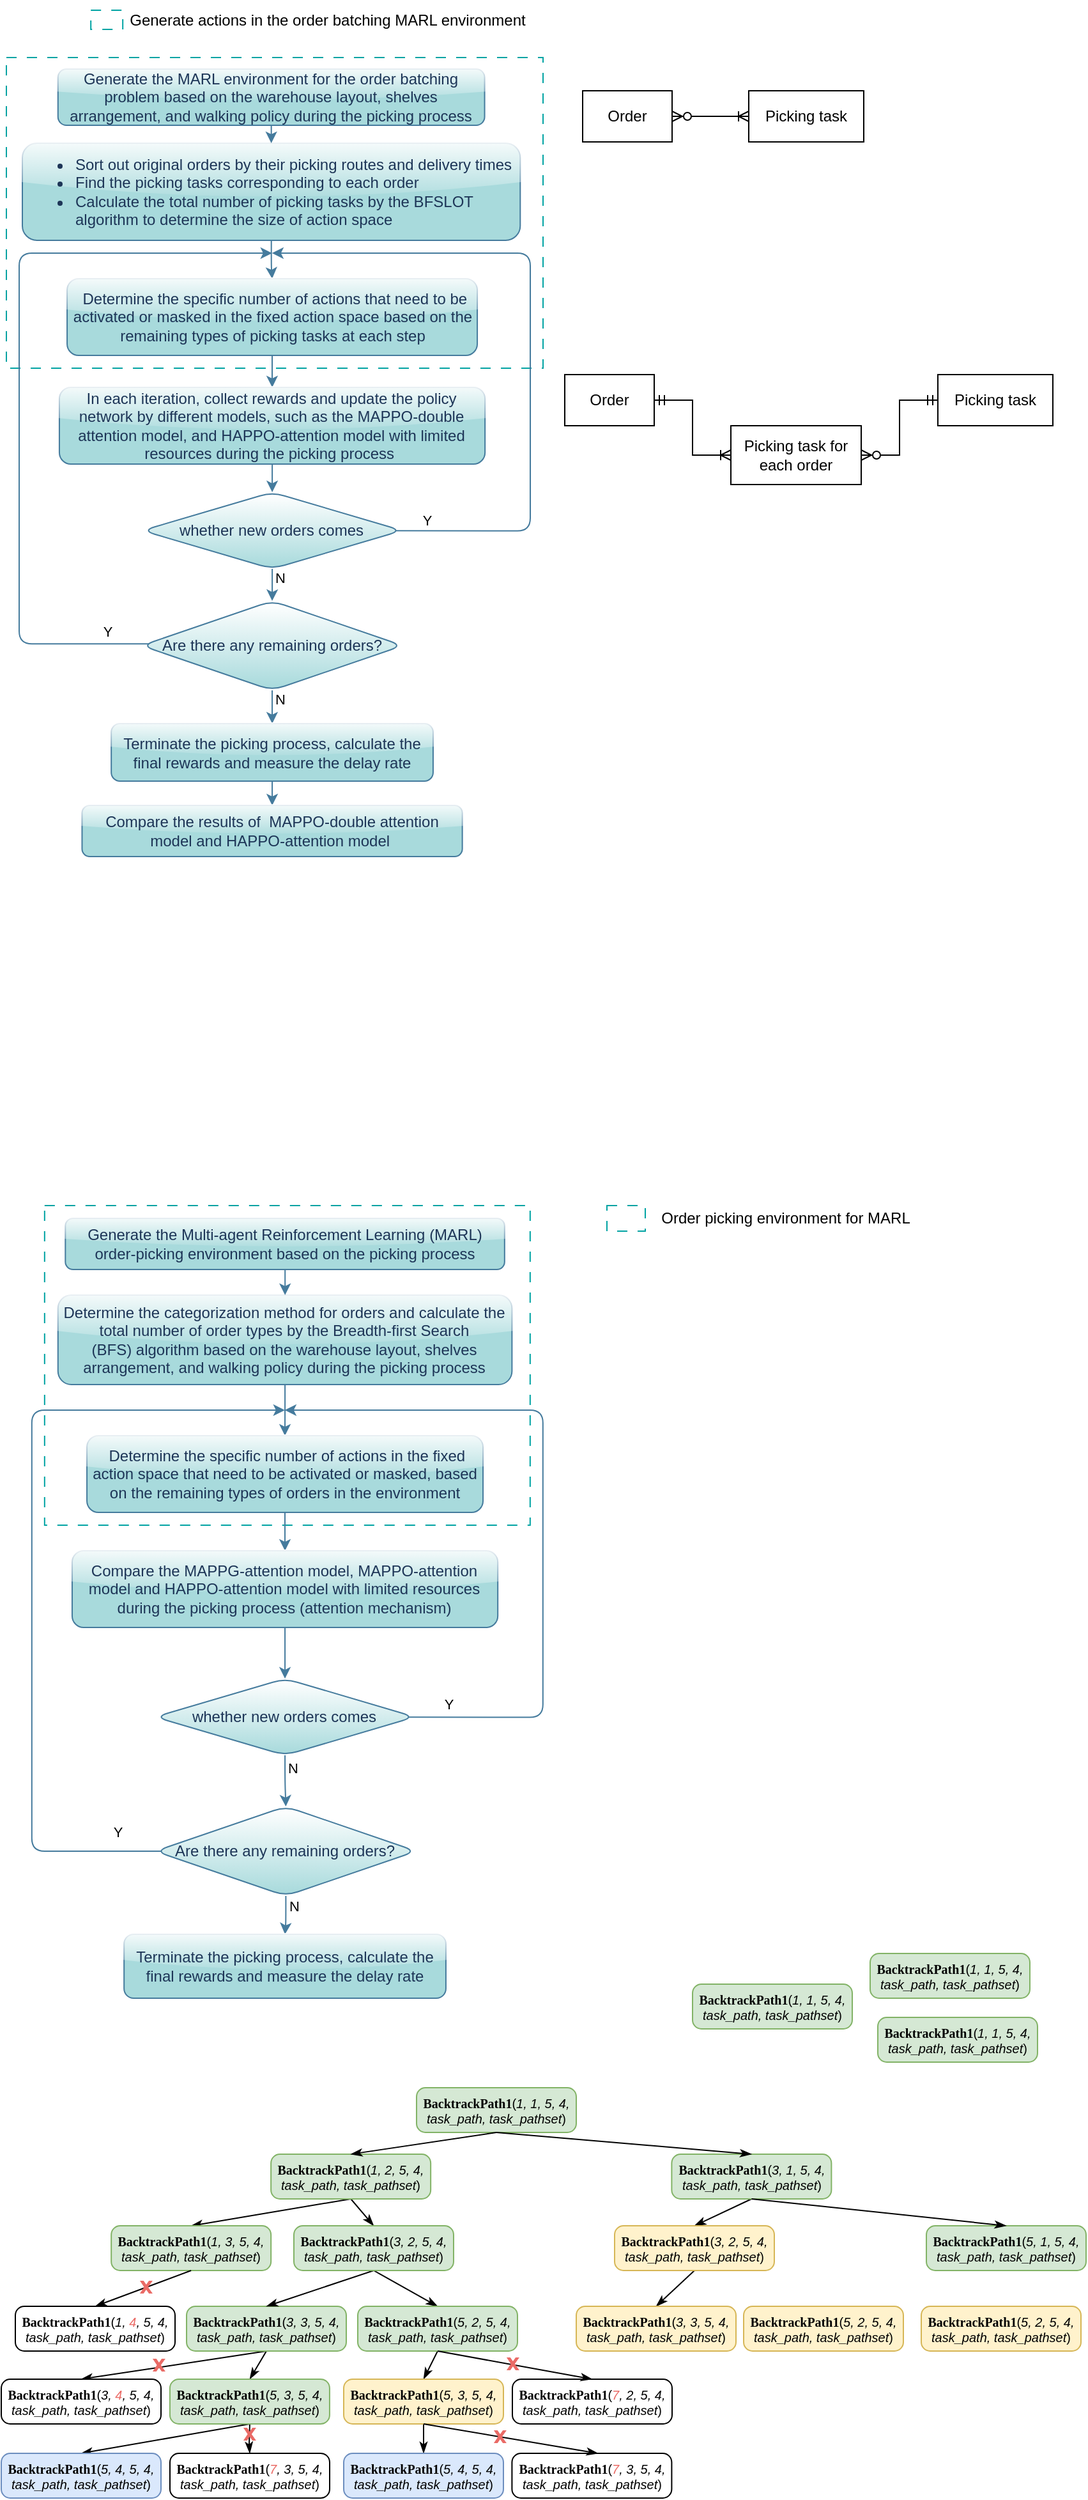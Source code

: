 <mxfile version="24.0.7" type="github">
  <diagram name="第 1 页" id="APUiPyiJGiFuWGCEKdUN">
    <mxGraphModel dx="724" dy="394" grid="0" gridSize="10" guides="1" tooltips="1" connect="1" arrows="1" fold="1" page="0" pageScale="1" pageWidth="827" pageHeight="1169" math="0" shadow="0">
      <root>
        <mxCell id="0" />
        <mxCell id="1" parent="0" />
        <mxCell id="sRVcQoaXJWwUum2oUsaX-1" value="" style="rounded=0;whiteSpace=wrap;html=1;dashed=1;dashPattern=8 8;strokeColor=#00a3a3;strokeWidth=1;fillColor=none;" parent="1" vertex="1">
          <mxGeometry x="40" y="77" width="420" height="243" as="geometry" />
        </mxCell>
        <mxCell id="l2celHGfLboa8f3a0c6i-7" value="" style="edgeStyle=orthogonalEdgeStyle;rounded=1;orthogonalLoop=1;jettySize=auto;html=1;labelBackgroundColor=none;strokeColor=#457B9D;fontColor=default;" parent="1" source="l2celHGfLboa8f3a0c6i-1" target="l2celHGfLboa8f3a0c6i-2" edge="1">
          <mxGeometry relative="1" as="geometry" />
        </mxCell>
        <mxCell id="l2celHGfLboa8f3a0c6i-1" value="&lt;ul&gt;&lt;li style=&quot;text-align: left;&quot;&gt;Sort out original orders by their picking routes and delivery times&lt;/li&gt;&lt;li style=&quot;text-align: left;&quot;&gt;Find the picking tasks&amp;nbsp;&lt;span style=&quot;background-color: initial;&quot;&gt;corresponding to each order&lt;/span&gt;&lt;span style=&quot;background-color: initial;&quot;&gt;&amp;nbsp;&lt;/span&gt;&lt;/li&gt;&lt;li style=&quot;text-align: left;&quot;&gt;&lt;span style=&quot;background-color: initial;&quot;&gt;Calculate the total number of picking tasks by the BFSLOT&amp;nbsp; algorithm to determine the size of action space&lt;br&gt;&lt;/span&gt;&lt;/li&gt;&lt;/ul&gt;" style="rounded=1;whiteSpace=wrap;html=1;fillColor=#A8DADC;strokeColor=#457B9D;labelBackgroundColor=none;fontColor=#1D3557;glass=1;" parent="1" vertex="1">
          <mxGeometry x="52.5" y="144" width="389.66" height="76" as="geometry" />
        </mxCell>
        <mxCell id="l2celHGfLboa8f3a0c6i-6" value="" style="edgeStyle=orthogonalEdgeStyle;rounded=1;orthogonalLoop=1;jettySize=auto;html=1;labelBackgroundColor=none;strokeColor=#457B9D;fontColor=default;" parent="1" source="l2celHGfLboa8f3a0c6i-2" target="l2celHGfLboa8f3a0c6i-3" edge="1">
          <mxGeometry relative="1" as="geometry" />
        </mxCell>
        <mxCell id="l2celHGfLboa8f3a0c6i-2" value="&amp;nbsp;Determine the specific number of actions that need to be activated or masked in the fixed action space based on the remaining types of picking tasks at each step" style="rounded=1;whiteSpace=wrap;html=1;labelBackgroundColor=none;fillColor=#A8DADC;strokeColor=#457B9D;fontColor=#1D3557;glass=1;" parent="1" vertex="1">
          <mxGeometry x="87.52" y="250" width="321.02" height="60" as="geometry" />
        </mxCell>
        <mxCell id="l2celHGfLboa8f3a0c6i-5" value="" style="edgeStyle=orthogonalEdgeStyle;rounded=1;orthogonalLoop=1;jettySize=auto;html=1;labelBackgroundColor=none;strokeColor=#457B9D;fontColor=default;" parent="1" source="l2celHGfLboa8f3a0c6i-3" target="l2celHGfLboa8f3a0c6i-4" edge="1">
          <mxGeometry relative="1" as="geometry" />
        </mxCell>
        <mxCell id="l2celHGfLboa8f3a0c6i-3" value="In each iteration, collect rewards and update the policy network by different models, such as the MAPPO-double attention model, and HAPPO-attention model with limited resources during the picking process&amp;nbsp;" style="rounded=1;whiteSpace=wrap;html=1;labelBackgroundColor=none;fillColor=#A8DADC;strokeColor=#457B9D;fontColor=#1D3557;glass=1;" parent="1" vertex="1">
          <mxGeometry x="81.465" y="335" width="333.12" height="60" as="geometry" />
        </mxCell>
        <mxCell id="l2celHGfLboa8f3a0c6i-8" style="edgeStyle=orthogonalEdgeStyle;rounded=1;orthogonalLoop=1;jettySize=auto;html=1;exitX=0.95;exitY=0.503;exitDx=0;exitDy=0;labelBackgroundColor=none;strokeColor=#457B9D;fontColor=default;exitPerimeter=0;" parent="1" source="l2celHGfLboa8f3a0c6i-4" edge="1">
          <mxGeometry relative="1" as="geometry">
            <mxPoint x="247.91" y="230" as="targetPoint" />
            <mxPoint x="322.91" y="550" as="sourcePoint" />
            <Array as="points">
              <mxPoint x="450" y="447" />
              <mxPoint x="450" y="230" />
            </Array>
          </mxGeometry>
        </mxCell>
        <mxCell id="yh-4O9-LqZweAbqxaxyc-2" value="Y" style="edgeLabel;html=1;align=center;verticalAlign=middle;resizable=0;points=[];rounded=1;" parent="l2celHGfLboa8f3a0c6i-8" vertex="1" connectable="0">
          <mxGeometry x="0.411" y="2" relative="1" as="geometry">
            <mxPoint x="-35" y="207" as="offset" />
          </mxGeometry>
        </mxCell>
        <mxCell id="l2celHGfLboa8f3a0c6i-11" value="" style="edgeStyle=orthogonalEdgeStyle;rounded=1;orthogonalLoop=1;jettySize=auto;html=1;labelBackgroundColor=none;strokeColor=#457B9D;fontColor=default;" parent="1" source="l2celHGfLboa8f3a0c6i-15" target="l2celHGfLboa8f3a0c6i-9" edge="1">
          <mxGeometry relative="1" as="geometry" />
        </mxCell>
        <mxCell id="yh-4O9-LqZweAbqxaxyc-7" value="N" style="edgeLabel;html=1;align=center;verticalAlign=middle;resizable=0;points=[];" parent="l2celHGfLboa8f3a0c6i-11" vertex="1" connectable="0">
          <mxGeometry x="-0.76" y="1" relative="1" as="geometry">
            <mxPoint x="5" y="4" as="offset" />
          </mxGeometry>
        </mxCell>
        <mxCell id="l2celHGfLboa8f3a0c6i-4" value="whether new orders comes" style="rhombus;whiteSpace=wrap;html=1;labelBackgroundColor=none;fillColor=#A8DADC;strokeColor=#457B9D;fontColor=#1D3557;rounded=1;shadow=0;gradientColor=#ffffff;gradientDirection=north;" parent="1" vertex="1">
          <mxGeometry x="146.46" y="417" width="203.13" height="60" as="geometry" />
        </mxCell>
        <mxCell id="e7p2qe9BLUOQIa2MOwcy-30" style="edgeStyle=orthogonalEdgeStyle;shape=connector;rounded=1;orthogonalLoop=1;jettySize=auto;html=1;exitX=0.5;exitY=1;exitDx=0;exitDy=0;entryX=0.5;entryY=0;entryDx=0;entryDy=0;labelBackgroundColor=none;strokeColor=#457B9D;align=center;verticalAlign=middle;fontFamily=Helvetica;fontSize=11;fontColor=default;endArrow=classic;" parent="1" source="l2celHGfLboa8f3a0c6i-9" target="e7p2qe9BLUOQIa2MOwcy-29" edge="1">
          <mxGeometry relative="1" as="geometry" />
        </mxCell>
        <mxCell id="l2celHGfLboa8f3a0c6i-9" value="Terminate the picking process, calculate the final rewards and measure the delay rate" style="rounded=1;whiteSpace=wrap;html=1;labelBackgroundColor=none;fillColor=#A8DADC;strokeColor=#457B9D;fontColor=#1D3557;glass=1;" parent="1" vertex="1">
          <mxGeometry x="122.085" y="598" width="251.88" height="45" as="geometry" />
        </mxCell>
        <mxCell id="l2celHGfLboa8f3a0c6i-16" value="" style="edgeStyle=orthogonalEdgeStyle;rounded=1;orthogonalLoop=1;jettySize=auto;html=1;labelBackgroundColor=none;strokeColor=#457B9D;fontColor=default;" parent="1" source="l2celHGfLboa8f3a0c6i-4" target="l2celHGfLboa8f3a0c6i-15" edge="1">
          <mxGeometry relative="1" as="geometry">
            <mxPoint x="249.91" y="660" as="sourcePoint" />
            <mxPoint x="249.91" y="750" as="targetPoint" />
          </mxGeometry>
        </mxCell>
        <mxCell id="yh-4O9-LqZweAbqxaxyc-6" value="N" style="edgeLabel;html=1;align=center;verticalAlign=middle;resizable=0;points=[];" parent="l2celHGfLboa8f3a0c6i-16" vertex="1" connectable="0">
          <mxGeometry x="-0.3" y="1" relative="1" as="geometry">
            <mxPoint x="5" y="-2" as="offset" />
          </mxGeometry>
        </mxCell>
        <mxCell id="l2celHGfLboa8f3a0c6i-20" style="edgeStyle=orthogonalEdgeStyle;rounded=1;orthogonalLoop=1;jettySize=auto;html=1;exitX=0.057;exitY=0.48;exitDx=0;exitDy=0;labelBackgroundColor=none;strokeColor=#457B9D;fontColor=default;exitPerimeter=0;" parent="1" source="l2celHGfLboa8f3a0c6i-15" edge="1">
          <mxGeometry relative="1" as="geometry">
            <mxPoint x="247.91" y="230" as="targetPoint" />
            <Array as="points">
              <mxPoint x="50" y="536" />
              <mxPoint x="50" y="230" />
            </Array>
            <mxPoint x="145.41" y="670" as="sourcePoint" />
          </mxGeometry>
        </mxCell>
        <mxCell id="yh-4O9-LqZweAbqxaxyc-5" value="Y" style="edgeLabel;html=1;align=center;verticalAlign=middle;resizable=0;points=[];" parent="l2celHGfLboa8f3a0c6i-20" vertex="1" connectable="0">
          <mxGeometry x="-0.776" y="-1" relative="1" as="geometry">
            <mxPoint x="30" y="-9" as="offset" />
          </mxGeometry>
        </mxCell>
        <mxCell id="l2celHGfLboa8f3a0c6i-15" value="Are there any remaining orders?" style="rhombus;whiteSpace=wrap;html=1;labelBackgroundColor=none;fillColor=#A8DADC;strokeColor=#457B9D;fontColor=#1D3557;rounded=1;gradientColor=#ffffff;gradientDirection=north;" parent="1" vertex="1">
          <mxGeometry x="145.835" y="502" width="204.38" height="70" as="geometry" />
        </mxCell>
        <mxCell id="e7p2qe9BLUOQIa2MOwcy-28" style="edgeStyle=orthogonalEdgeStyle;shape=connector;rounded=1;orthogonalLoop=1;jettySize=auto;html=1;exitX=0.5;exitY=1;exitDx=0;exitDy=0;entryX=0.5;entryY=0;entryDx=0;entryDy=0;labelBackgroundColor=none;strokeColor=#457B9D;align=center;verticalAlign=middle;fontFamily=Helvetica;fontSize=11;fontColor=default;endArrow=classic;" parent="1" source="l2celHGfLboa8f3a0c6i-23" target="l2celHGfLboa8f3a0c6i-1" edge="1">
          <mxGeometry relative="1" as="geometry" />
        </mxCell>
        <mxCell id="l2celHGfLboa8f3a0c6i-23" value="Generate the MARL environment for the order batching problem based on the warehouse layout, shelves arrangement, and walking policy during the picking process" style="rounded=1;whiteSpace=wrap;html=1;fillColor=#A8DADC;strokeColor=#457B9D;labelBackgroundColor=none;fontColor=#1D3557;glass=1;" parent="1" vertex="1">
          <mxGeometry x="80.38" y="86" width="333.9" height="44" as="geometry" />
        </mxCell>
        <mxCell id="sRVcQoaXJWwUum2oUsaX-3" value="Generate actions in the order batching MARL environment" style="text;html=1;strokeColor=none;fillColor=none;align=center;verticalAlign=middle;whiteSpace=wrap;rounded=0;" parent="1" vertex="1">
          <mxGeometry x="133" y="32.5" width="316.91" height="30" as="geometry" />
        </mxCell>
        <mxCell id="sRVcQoaXJWwUum2oUsaX-4" value="" style="rounded=0;whiteSpace=wrap;html=1;dashed=1;strokeColor=#00a3a3;strokeWidth=1;fillColor=none;dashPattern=8 8;" parent="1" vertex="1">
          <mxGeometry x="106.09" y="40" width="25" height="15" as="geometry" />
        </mxCell>
        <mxCell id="e7p2qe9BLUOQIa2MOwcy-1" value="" style="rounded=0;whiteSpace=wrap;html=1;dashed=1;dashPattern=8 8;strokeColor=#00a3a3;strokeWidth=1;fillColor=none;" parent="1" vertex="1">
          <mxGeometry x="69.91" y="975" width="380" height="250" as="geometry" />
        </mxCell>
        <mxCell id="e7p2qe9BLUOQIa2MOwcy-2" value="" style="edgeStyle=orthogonalEdgeStyle;rounded=1;orthogonalLoop=1;jettySize=auto;html=1;labelBackgroundColor=none;strokeColor=#457B9D;fontColor=default;" parent="1" source="e7p2qe9BLUOQIa2MOwcy-3" target="e7p2qe9BLUOQIa2MOwcy-5" edge="1">
          <mxGeometry relative="1" as="geometry" />
        </mxCell>
        <mxCell id="e7p2qe9BLUOQIa2MOwcy-3" value="Determine the categorization method for orders and calculate the total number of order types by the Breadth-first Search (BFS)&amp;nbsp;algorithm based on the warehouse layout, shelves arrangement, and walking policy during the picking process" style="rounded=1;whiteSpace=wrap;html=1;fillColor=#A8DADC;strokeColor=#457B9D;labelBackgroundColor=none;fontColor=#1D3557;glass=1;" parent="1" vertex="1">
          <mxGeometry x="80.38" y="1045" width="355.31" height="70" as="geometry" />
        </mxCell>
        <mxCell id="e7p2qe9BLUOQIa2MOwcy-4" value="" style="edgeStyle=orthogonalEdgeStyle;rounded=1;orthogonalLoop=1;jettySize=auto;html=1;labelBackgroundColor=none;strokeColor=#457B9D;fontColor=default;" parent="1" source="e7p2qe9BLUOQIa2MOwcy-5" target="e7p2qe9BLUOQIa2MOwcy-7" edge="1">
          <mxGeometry relative="1" as="geometry" />
        </mxCell>
        <mxCell id="e7p2qe9BLUOQIa2MOwcy-5" value="&amp;nbsp;Determine the specific number of actions in the fixed action space that need to be activated or masked, based on the remaining types of orders in the environment" style="rounded=1;whiteSpace=wrap;html=1;labelBackgroundColor=none;fillColor=#A8DADC;strokeColor=#457B9D;fontColor=#1D3557;glass=1;" parent="1" vertex="1">
          <mxGeometry x="103.03" y="1155" width="310" height="60" as="geometry" />
        </mxCell>
        <mxCell id="e7p2qe9BLUOQIa2MOwcy-6" value="" style="edgeStyle=orthogonalEdgeStyle;rounded=1;orthogonalLoop=1;jettySize=auto;html=1;labelBackgroundColor=none;strokeColor=#457B9D;fontColor=default;" parent="1" source="e7p2qe9BLUOQIa2MOwcy-7" target="e7p2qe9BLUOQIa2MOwcy-12" edge="1">
          <mxGeometry relative="1" as="geometry" />
        </mxCell>
        <mxCell id="e7p2qe9BLUOQIa2MOwcy-7" value="Compare the MAPPG-attention model, MAPPO-attention model and HAPPO-attention model with limited resources during the picking process (attention mechanism)" style="rounded=1;whiteSpace=wrap;html=1;labelBackgroundColor=none;fillColor=#A8DADC;strokeColor=#457B9D;fontColor=#1D3557;glass=1;" parent="1" vertex="1">
          <mxGeometry x="91.47" y="1245" width="333.12" height="60" as="geometry" />
        </mxCell>
        <mxCell id="e7p2qe9BLUOQIa2MOwcy-8" style="edgeStyle=orthogonalEdgeStyle;rounded=1;orthogonalLoop=1;jettySize=auto;html=1;exitX=0.95;exitY=0.503;exitDx=0;exitDy=0;labelBackgroundColor=none;strokeColor=#457B9D;fontColor=default;exitPerimeter=0;" parent="1" source="e7p2qe9BLUOQIa2MOwcy-12" edge="1">
          <mxGeometry relative="1" as="geometry">
            <mxPoint x="257.91" y="1135" as="targetPoint" />
            <mxPoint x="332.91" y="1455" as="sourcePoint" />
            <Array as="points">
              <mxPoint x="459.91" y="1375" />
              <mxPoint x="459.91" y="1135" />
            </Array>
          </mxGeometry>
        </mxCell>
        <mxCell id="e7p2qe9BLUOQIa2MOwcy-9" value="Y" style="edgeLabel;html=1;align=center;verticalAlign=middle;resizable=0;points=[];rounded=1;" parent="e7p2qe9BLUOQIa2MOwcy-8" vertex="1" connectable="0">
          <mxGeometry x="0.411" y="2" relative="1" as="geometry">
            <mxPoint x="-35" y="228" as="offset" />
          </mxGeometry>
        </mxCell>
        <mxCell id="e7p2qe9BLUOQIa2MOwcy-10" value="" style="edgeStyle=orthogonalEdgeStyle;rounded=1;orthogonalLoop=1;jettySize=auto;html=1;labelBackgroundColor=none;strokeColor=#457B9D;fontColor=default;" parent="1" source="e7p2qe9BLUOQIa2MOwcy-18" target="e7p2qe9BLUOQIa2MOwcy-13" edge="1">
          <mxGeometry relative="1" as="geometry" />
        </mxCell>
        <mxCell id="e7p2qe9BLUOQIa2MOwcy-11" value="N" style="edgeLabel;html=1;align=center;verticalAlign=middle;resizable=0;points=[];" parent="e7p2qe9BLUOQIa2MOwcy-10" vertex="1" connectable="0">
          <mxGeometry x="-0.76" y="1" relative="1" as="geometry">
            <mxPoint x="5" y="4" as="offset" />
          </mxGeometry>
        </mxCell>
        <mxCell id="e7p2qe9BLUOQIa2MOwcy-12" value="whether new orders comes" style="rhombus;whiteSpace=wrap;html=1;labelBackgroundColor=none;fillColor=#A8DADC;strokeColor=#457B9D;fontColor=#1D3557;rounded=1;shadow=0;gradientColor=#ffffff;gradientDirection=north;" parent="1" vertex="1">
          <mxGeometry x="156.46" y="1345" width="203.13" height="60" as="geometry" />
        </mxCell>
        <mxCell id="e7p2qe9BLUOQIa2MOwcy-13" value="Terminate the picking process, calculate the final rewards and measure the delay rate" style="rounded=1;whiteSpace=wrap;html=1;labelBackgroundColor=none;fillColor=#A8DADC;strokeColor=#457B9D;fontColor=#1D3557;glass=1;" parent="1" vertex="1">
          <mxGeometry x="132.09" y="1545" width="251.88" height="50" as="geometry" />
        </mxCell>
        <mxCell id="e7p2qe9BLUOQIa2MOwcy-14" value="" style="edgeStyle=orthogonalEdgeStyle;rounded=1;orthogonalLoop=1;jettySize=auto;html=1;labelBackgroundColor=none;strokeColor=#457B9D;fontColor=default;" parent="1" source="e7p2qe9BLUOQIa2MOwcy-12" target="e7p2qe9BLUOQIa2MOwcy-18" edge="1">
          <mxGeometry relative="1" as="geometry">
            <mxPoint x="259.91" y="1565" as="sourcePoint" />
            <mxPoint x="259.91" y="1655" as="targetPoint" />
          </mxGeometry>
        </mxCell>
        <mxCell id="e7p2qe9BLUOQIa2MOwcy-15" value="N" style="edgeLabel;html=1;align=center;verticalAlign=middle;resizable=0;points=[];" parent="e7p2qe9BLUOQIa2MOwcy-14" vertex="1" connectable="0">
          <mxGeometry x="-0.3" y="1" relative="1" as="geometry">
            <mxPoint x="5" y="-4" as="offset" />
          </mxGeometry>
        </mxCell>
        <mxCell id="e7p2qe9BLUOQIa2MOwcy-16" style="edgeStyle=orthogonalEdgeStyle;rounded=1;orthogonalLoop=1;jettySize=auto;html=1;exitX=0.057;exitY=0.48;exitDx=0;exitDy=0;labelBackgroundColor=none;strokeColor=#457B9D;fontColor=default;exitPerimeter=0;" parent="1" source="e7p2qe9BLUOQIa2MOwcy-18" edge="1">
          <mxGeometry relative="1" as="geometry">
            <mxPoint x="257.91" y="1135" as="targetPoint" />
            <Array as="points">
              <mxPoint x="167.91" y="1480" />
              <mxPoint x="59.91" y="1480" />
              <mxPoint x="59.91" y="1135" />
            </Array>
            <mxPoint x="155.41" y="1575" as="sourcePoint" />
          </mxGeometry>
        </mxCell>
        <mxCell id="e7p2qe9BLUOQIa2MOwcy-17" value="Y" style="edgeLabel;html=1;align=center;verticalAlign=middle;resizable=0;points=[];" parent="e7p2qe9BLUOQIa2MOwcy-16" vertex="1" connectable="0">
          <mxGeometry x="-0.776" y="-1" relative="1" as="geometry">
            <mxPoint x="30" y="-14" as="offset" />
          </mxGeometry>
        </mxCell>
        <mxCell id="e7p2qe9BLUOQIa2MOwcy-18" value="Are there any remaining orders?" style="rhombus;whiteSpace=wrap;html=1;labelBackgroundColor=none;fillColor=#A8DADC;strokeColor=#457B9D;fontColor=#1D3557;rounded=1;gradientColor=#ffffff;gradientDirection=north;" parent="1" vertex="1">
          <mxGeometry x="156.46" y="1445" width="204.38" height="70" as="geometry" />
        </mxCell>
        <mxCell id="e7p2qe9BLUOQIa2MOwcy-19" value="" style="edgeStyle=orthogonalEdgeStyle;rounded=1;orthogonalLoop=1;jettySize=auto;html=1;strokeColor=#457B9D;labelBackgroundColor=none;fontColor=default;" parent="1" source="e7p2qe9BLUOQIa2MOwcy-20" target="e7p2qe9BLUOQIa2MOwcy-3" edge="1">
          <mxGeometry relative="1" as="geometry" />
        </mxCell>
        <mxCell id="e7p2qe9BLUOQIa2MOwcy-20" value="Generate the&amp;nbsp;Multi-agent Reinforcement Learning (MARL) order-picking environment based on the picking process" style="rounded=1;whiteSpace=wrap;html=1;fillColor=#A8DADC;strokeColor=#457B9D;labelBackgroundColor=none;fontColor=#1D3557;glass=1;" parent="1" vertex="1">
          <mxGeometry x="86.16" y="985" width="343.75" height="40" as="geometry" />
        </mxCell>
        <mxCell id="e7p2qe9BLUOQIa2MOwcy-21" value="Order picking environment for MARL" style="text;html=1;strokeColor=none;fillColor=none;align=center;verticalAlign=middle;whiteSpace=wrap;rounded=0;" parent="1" vertex="1">
          <mxGeometry x="540" y="970" width="220" height="30" as="geometry" />
        </mxCell>
        <mxCell id="e7p2qe9BLUOQIa2MOwcy-22" value="" style="rounded=0;whiteSpace=wrap;html=1;dashed=1;dashPattern=8 8;strokeColor=#00a3a3;strokeWidth=1;fillColor=none;" parent="1" vertex="1">
          <mxGeometry x="510" y="975" width="30" height="20" as="geometry" />
        </mxCell>
        <mxCell id="e7p2qe9BLUOQIa2MOwcy-29" value="Compare the results of&amp;nbsp; MAPPO-double attention model and HAPPO-attention model&amp;nbsp;" style="rounded=1;whiteSpace=wrap;html=1;labelBackgroundColor=none;fillColor=#A8DADC;strokeColor=#457B9D;fontColor=#1D3557;glass=1;" parent="1" vertex="1">
          <mxGeometry x="99.225" y="662" width="297.6" height="40" as="geometry" />
        </mxCell>
        <mxCell id="ZB7EkO9kNFXdpVu7yOwd-1" value="" style="edgeStyle=entityRelationEdgeStyle;fontSize=12;html=1;endArrow=ERoneToMany;startArrow=ERzeroToMany;rounded=0;entryX=0;entryY=0.5;entryDx=0;entryDy=0;exitX=1;exitY=0.5;exitDx=0;exitDy=0;" parent="1" source="ZB7EkO9kNFXdpVu7yOwd-3" target="ZB7EkO9kNFXdpVu7yOwd-2" edge="1">
          <mxGeometry width="100" height="100" relative="1" as="geometry">
            <mxPoint x="411" y="118" as="sourcePoint" />
            <mxPoint x="621" y="117.5" as="targetPoint" />
          </mxGeometry>
        </mxCell>
        <mxCell id="ZB7EkO9kNFXdpVu7yOwd-2" value="Picking task" style="rounded=0;whiteSpace=wrap;html=1;" parent="1" vertex="1">
          <mxGeometry x="621" y="103" width="90" height="40" as="geometry" />
        </mxCell>
        <mxCell id="ZB7EkO9kNFXdpVu7yOwd-3" value="Order" style="rounded=0;whiteSpace=wrap;html=1;" parent="1" vertex="1">
          <mxGeometry x="491" y="103" width="70" height="40" as="geometry" />
        </mxCell>
        <mxCell id="ZB7EkO9kNFXdpVu7yOwd-4" style="edgeStyle=orthogonalEdgeStyle;rounded=0;orthogonalLoop=1;jettySize=auto;html=1;exitX=0.5;exitY=1;exitDx=0;exitDy=0;" parent="1" source="ZB7EkO9kNFXdpVu7yOwd-2" target="ZB7EkO9kNFXdpVu7yOwd-2" edge="1">
          <mxGeometry relative="1" as="geometry" />
        </mxCell>
        <mxCell id="ULynLGJUY7w-oLaEKoEF-1" value="" style="edgeStyle=entityRelationEdgeStyle;fontSize=12;html=1;endArrow=ERoneToMany;startArrow=ERmandOne;rounded=0;entryX=0;entryY=0.5;entryDx=0;entryDy=0;" parent="1" source="ULynLGJUY7w-oLaEKoEF-2" target="ULynLGJUY7w-oLaEKoEF-4" edge="1">
          <mxGeometry width="100" height="100" relative="1" as="geometry">
            <mxPoint x="566" y="405" as="sourcePoint" />
            <mxPoint x="610" y="439" as="targetPoint" />
            <Array as="points">
              <mxPoint x="630" y="516" />
              <mxPoint x="572" y="505" />
              <mxPoint x="621" y="472" />
              <mxPoint x="625" y="547" />
              <mxPoint x="633" y="515" />
              <mxPoint x="608" y="556" />
              <mxPoint x="627" y="465" />
              <mxPoint x="640" y="494" />
              <mxPoint x="669" y="480" />
            </Array>
          </mxGeometry>
        </mxCell>
        <mxCell id="ULynLGJUY7w-oLaEKoEF-2" value="Order" style="rounded=0;whiteSpace=wrap;html=1;" parent="1" vertex="1">
          <mxGeometry x="477" y="325" width="70" height="40" as="geometry" />
        </mxCell>
        <mxCell id="ULynLGJUY7w-oLaEKoEF-4" value="Picking task for each order" style="rounded=0;whiteSpace=wrap;html=1;" parent="1" vertex="1">
          <mxGeometry x="607" y="365" width="102" height="46" as="geometry" />
        </mxCell>
        <mxCell id="ULynLGJUY7w-oLaEKoEF-6" value="Picking task" style="rounded=0;whiteSpace=wrap;html=1;" parent="1" vertex="1">
          <mxGeometry x="769" y="325" width="90" height="40" as="geometry" />
        </mxCell>
        <mxCell id="ULynLGJUY7w-oLaEKoEF-7" value="" style="edgeStyle=entityRelationEdgeStyle;fontSize=12;html=1;endArrow=ERzeroToMany;startArrow=ERmandOne;rounded=0;exitX=0;exitY=0.5;exitDx=0;exitDy=0;entryX=1;entryY=0.5;entryDx=0;entryDy=0;" parent="1" source="ULynLGJUY7w-oLaEKoEF-6" target="ULynLGJUY7w-oLaEKoEF-4" edge="1">
          <mxGeometry width="100" height="100" relative="1" as="geometry">
            <mxPoint x="503" y="572" as="sourcePoint" />
            <mxPoint x="603" y="472" as="targetPoint" />
            <Array as="points">
              <mxPoint x="584" y="469" />
            </Array>
          </mxGeometry>
        </mxCell>
        <mxCell id="DStK-ZsJD_rh7-KFMaaV-16" value="&lt;font style=&quot;font-size: 10px;&quot; face=&quot;Comic Sans MS&quot;&gt;&lt;b style=&quot;font-size: 10px;&quot;&gt;BacktrackPath1&lt;/b&gt;&lt;/font&gt;(&lt;i style=&quot;font-size: 10px;&quot;&gt;1, 1, 5, 4, task_path, task_pathset&lt;/i&gt;)" style="rounded=1;whiteSpace=wrap;html=1;absoluteArcSize=1;arcSize=14;strokeWidth=1;fillColor=#d5e8d4;strokeColor=#82b366;fontSize=10;" vertex="1" parent="1">
          <mxGeometry x="361" y="1665" width="125" height="35" as="geometry" />
        </mxCell>
        <mxCell id="DStK-ZsJD_rh7-KFMaaV-31" style="edgeStyle=none;rounded=0;orthogonalLoop=1;jettySize=auto;html=1;exitX=0.5;exitY=1;exitDx=0;exitDy=0;entryX=0.5;entryY=0;entryDx=0;entryDy=0;strokeColor=default;align=center;verticalAlign=middle;fontFamily=Helvetica;fontSize=11;fontColor=default;labelBackgroundColor=default;endArrow=classicThin;endFill=1;" edge="1" parent="1" source="DStK-ZsJD_rh7-KFMaaV-18" target="DStK-ZsJD_rh7-KFMaaV-21">
          <mxGeometry relative="1" as="geometry" />
        </mxCell>
        <mxCell id="DStK-ZsJD_rh7-KFMaaV-32" style="edgeStyle=none;rounded=0;orthogonalLoop=1;jettySize=auto;html=1;exitX=0.5;exitY=1;exitDx=0;exitDy=0;entryX=0.5;entryY=0;entryDx=0;entryDy=0;strokeColor=default;align=center;verticalAlign=middle;fontFamily=Helvetica;fontSize=11;fontColor=default;labelBackgroundColor=default;endArrow=classicThin;endFill=1;" edge="1" parent="1" source="DStK-ZsJD_rh7-KFMaaV-18" target="DStK-ZsJD_rh7-KFMaaV-24">
          <mxGeometry relative="1" as="geometry" />
        </mxCell>
        <mxCell id="DStK-ZsJD_rh7-KFMaaV-18" value="&lt;font style=&quot;font-size: 10px;&quot; face=&quot;Comic Sans MS&quot;&gt;&lt;b style=&quot;font-size: 10px;&quot;&gt;BacktrackPath1&lt;/b&gt;&lt;/font&gt;(&lt;i style=&quot;font-size: 10px;&quot;&gt;1, 2, 5, 4, task_path, task_pathset&lt;/i&gt;)" style="rounded=1;whiteSpace=wrap;html=1;absoluteArcSize=1;arcSize=14;strokeWidth=1;fillColor=#d5e8d4;strokeColor=#82b366;fontSize=10;" vertex="1" parent="1">
          <mxGeometry x="247.08" y="1717" width="125" height="35" as="geometry" />
        </mxCell>
        <mxCell id="DStK-ZsJD_rh7-KFMaaV-59" style="edgeStyle=none;rounded=0;orthogonalLoop=1;jettySize=auto;html=1;exitX=0.5;exitY=1;exitDx=0;exitDy=0;entryX=0.5;entryY=0;entryDx=0;entryDy=0;strokeColor=default;align=center;verticalAlign=middle;fontFamily=Helvetica;fontSize=11;fontColor=default;labelBackgroundColor=default;endArrow=classicThin;endFill=1;" edge="1" parent="1" source="DStK-ZsJD_rh7-KFMaaV-19" target="DStK-ZsJD_rh7-KFMaaV-58">
          <mxGeometry relative="1" as="geometry" />
        </mxCell>
        <mxCell id="DStK-ZsJD_rh7-KFMaaV-19" value="&lt;font style=&quot;font-size: 10px;&quot; face=&quot;Comic Sans MS&quot;&gt;&lt;b style=&quot;font-size: 10px;&quot;&gt;BacktrackPath1&lt;/b&gt;&lt;/font&gt;(&lt;i style=&quot;font-size: 10px;&quot;&gt;3, 1, 5, 4, task_path, task_pathset&lt;/i&gt;)" style="rounded=1;whiteSpace=wrap;html=1;absoluteArcSize=1;arcSize=14;strokeWidth=1;fillColor=#d5e8d4;strokeColor=#82b366;fontSize=10;" vertex="1" parent="1">
          <mxGeometry x="560.69" y="1717" width="125" height="35" as="geometry" />
        </mxCell>
        <mxCell id="DStK-ZsJD_rh7-KFMaaV-20" value="&lt;font style=&quot;font-size: 10px;&quot; face=&quot;Comic Sans MS&quot;&gt;&lt;b style=&quot;font-size: 10px;&quot;&gt;BacktrackPath1&lt;/b&gt;&lt;/font&gt;(&lt;i style=&quot;font-size: 10px;&quot;&gt;1, 1, 5, 4, task_path, task_pathset&lt;/i&gt;)" style="rounded=1;whiteSpace=wrap;html=1;absoluteArcSize=1;arcSize=14;strokeWidth=1;fillColor=#d5e8d4;strokeColor=#82b366;fontSize=10;" vertex="1" parent="1">
          <mxGeometry x="577" y="1584" width="125" height="35" as="geometry" />
        </mxCell>
        <mxCell id="DStK-ZsJD_rh7-KFMaaV-21" value="&lt;font style=&quot;font-size: 10px;&quot; face=&quot;Comic Sans MS&quot;&gt;&lt;b style=&quot;font-size: 10px;&quot;&gt;BacktrackPath1&lt;/b&gt;&lt;/font&gt;(&lt;i style=&quot;font-size: 10px;&quot;&gt;1, 3, 5, 4, task_path, task_pathset&lt;/i&gt;)" style="rounded=1;whiteSpace=wrap;html=1;absoluteArcSize=1;arcSize=14;strokeWidth=1;fillColor=#d5e8d4;strokeColor=#82b366;fontSize=10;" vertex="1" parent="1">
          <mxGeometry x="122.08" y="1773" width="125" height="35" as="geometry" />
        </mxCell>
        <mxCell id="DStK-ZsJD_rh7-KFMaaV-22" value="&lt;font style=&quot;font-size: 10px;&quot; face=&quot;Comic Sans MS&quot;&gt;&lt;b style=&quot;font-size: 10px;&quot;&gt;BacktrackPath1&lt;/b&gt;&lt;/font&gt;(&lt;i style=&quot;font-size: 10px;&quot;&gt;1, &lt;font color=&quot;#ea6b66&quot;&gt;4&lt;/font&gt;, 5, 4, task_path, task_pathset&lt;/i&gt;)" style="rounded=1;whiteSpace=wrap;html=1;absoluteArcSize=1;arcSize=14;strokeWidth=1;fontSize=10;" vertex="1" parent="1">
          <mxGeometry x="47" y="1836" width="125" height="35" as="geometry" />
        </mxCell>
        <mxCell id="DStK-ZsJD_rh7-KFMaaV-38" style="edgeStyle=none;rounded=0;orthogonalLoop=1;jettySize=auto;html=1;entryX=0.5;entryY=0;entryDx=0;entryDy=0;strokeColor=default;align=center;verticalAlign=middle;fontFamily=Helvetica;fontSize=11;fontColor=default;labelBackgroundColor=default;endArrow=classicThin;endFill=1;exitX=0.5;exitY=1;exitDx=0;exitDy=0;" edge="1" parent="1" source="DStK-ZsJD_rh7-KFMaaV-23" target="DStK-ZsJD_rh7-KFMaaV-37">
          <mxGeometry relative="1" as="geometry" />
        </mxCell>
        <mxCell id="DStK-ZsJD_rh7-KFMaaV-40" style="edgeStyle=none;rounded=0;orthogonalLoop=1;jettySize=auto;html=1;exitX=0.5;exitY=1;exitDx=0;exitDy=0;entryX=0.5;entryY=0;entryDx=0;entryDy=0;strokeColor=default;align=center;verticalAlign=middle;fontFamily=Helvetica;fontSize=11;fontColor=default;labelBackgroundColor=default;endArrow=classicThin;endFill=1;" edge="1" parent="1" source="DStK-ZsJD_rh7-KFMaaV-23" target="DStK-ZsJD_rh7-KFMaaV-39">
          <mxGeometry relative="1" as="geometry" />
        </mxCell>
        <mxCell id="DStK-ZsJD_rh7-KFMaaV-23" value="&lt;font style=&quot;font-size: 10px;&quot; face=&quot;Comic Sans MS&quot;&gt;&lt;b style=&quot;font-size: 10px;&quot;&gt;BacktrackPath1&lt;/b&gt;&lt;/font&gt;(&lt;i style=&quot;font-size: 10px;&quot;&gt;3, 3, 5, 4, task_path, task_pathset&lt;/i&gt;)" style="rounded=1;whiteSpace=wrap;html=1;absoluteArcSize=1;arcSize=14;strokeWidth=1;fillColor=#d5e8d4;strokeColor=#82b366;fontSize=10;" vertex="1" parent="1">
          <mxGeometry x="181" y="1836" width="125" height="35" as="geometry" />
        </mxCell>
        <mxCell id="DStK-ZsJD_rh7-KFMaaV-34" style="edgeStyle=none;rounded=0;orthogonalLoop=1;jettySize=auto;html=1;exitX=0.5;exitY=1;exitDx=0;exitDy=0;entryX=0.5;entryY=0;entryDx=0;entryDy=0;strokeColor=default;align=center;verticalAlign=middle;fontFamily=Helvetica;fontSize=11;fontColor=default;labelBackgroundColor=default;endArrow=classicThin;endFill=1;" edge="1" parent="1" source="DStK-ZsJD_rh7-KFMaaV-24" target="DStK-ZsJD_rh7-KFMaaV-23">
          <mxGeometry relative="1" as="geometry" />
        </mxCell>
        <mxCell id="DStK-ZsJD_rh7-KFMaaV-35" style="edgeStyle=none;rounded=0;orthogonalLoop=1;jettySize=auto;html=1;exitX=0.5;exitY=1;exitDx=0;exitDy=0;entryX=0.5;entryY=0;entryDx=0;entryDy=0;strokeColor=default;align=center;verticalAlign=middle;fontFamily=Helvetica;fontSize=11;fontColor=default;labelBackgroundColor=default;endArrow=classicThin;endFill=1;" edge="1" parent="1" source="DStK-ZsJD_rh7-KFMaaV-24" target="DStK-ZsJD_rh7-KFMaaV-28">
          <mxGeometry relative="1" as="geometry" />
        </mxCell>
        <mxCell id="DStK-ZsJD_rh7-KFMaaV-24" value="&lt;font style=&quot;font-size: 10px;&quot; face=&quot;Comic Sans MS&quot;&gt;&lt;b style=&quot;font-size: 10px;&quot;&gt;BacktrackPath1&lt;/b&gt;&lt;/font&gt;(&lt;i style=&quot;font-size: 10px;&quot;&gt;3, 2, 5, 4, task_path, task_pathset&lt;/i&gt;)" style="rounded=1;whiteSpace=wrap;html=1;absoluteArcSize=1;arcSize=14;strokeWidth=1;fillColor=#d5e8d4;strokeColor=#82b366;fontSize=10;" vertex="1" parent="1">
          <mxGeometry x="265" y="1773" width="125" height="35" as="geometry" />
        </mxCell>
        <mxCell id="DStK-ZsJD_rh7-KFMaaV-25" value="&lt;font style=&quot;font-size: 10px;&quot; face=&quot;Comic Sans MS&quot;&gt;&lt;b style=&quot;font-size: 10px;&quot;&gt;BacktrackPath1&lt;/b&gt;&lt;/font&gt;(&lt;i style=&quot;font-size: 10px;&quot;&gt;1, 1, 5, 4, task_path, task_pathset&lt;/i&gt;)" style="rounded=1;whiteSpace=wrap;html=1;absoluteArcSize=1;arcSize=14;strokeWidth=1;fillColor=#d5e8d4;strokeColor=#82b366;fontSize=10;" vertex="1" parent="1">
          <mxGeometry x="716" y="1560" width="125" height="35" as="geometry" />
        </mxCell>
        <mxCell id="DStK-ZsJD_rh7-KFMaaV-26" value="&lt;font style=&quot;font-size: 10px;&quot; face=&quot;Comic Sans MS&quot;&gt;&lt;b style=&quot;font-size: 10px;&quot;&gt;BacktrackPath1&lt;/b&gt;&lt;/font&gt;(&lt;i style=&quot;font-size: 10px;&quot;&gt;5, 1, 5, 4, task_path, task_pathset&lt;/i&gt;)" style="rounded=1;whiteSpace=wrap;html=1;absoluteArcSize=1;arcSize=14;strokeWidth=1;fillColor=#d5e8d4;strokeColor=#82b366;fontSize=10;" vertex="1" parent="1">
          <mxGeometry x="760" y="1773" width="125" height="35" as="geometry" />
        </mxCell>
        <mxCell id="DStK-ZsJD_rh7-KFMaaV-27" value="&lt;font style=&quot;font-size: 10px;&quot; face=&quot;Comic Sans MS&quot;&gt;&lt;b style=&quot;font-size: 10px;&quot;&gt;BacktrackPath1&lt;/b&gt;&lt;/font&gt;(&lt;i style=&quot;font-size: 10px;&quot;&gt;1, 1, 5, 4, task_path, task_pathset&lt;/i&gt;)" style="rounded=1;whiteSpace=wrap;html=1;absoluteArcSize=1;arcSize=14;strokeWidth=1;fillColor=#d5e8d4;strokeColor=#82b366;fontSize=10;" vertex="1" parent="1">
          <mxGeometry x="722" y="1610" width="125" height="35" as="geometry" />
        </mxCell>
        <mxCell id="DStK-ZsJD_rh7-KFMaaV-43" style="edgeStyle=none;rounded=0;orthogonalLoop=1;jettySize=auto;html=1;exitX=0.5;exitY=1;exitDx=0;exitDy=0;entryX=0.5;entryY=0;entryDx=0;entryDy=0;strokeColor=default;align=center;verticalAlign=middle;fontFamily=Helvetica;fontSize=11;fontColor=default;labelBackgroundColor=default;endArrow=classicThin;endFill=1;" edge="1" parent="1" source="DStK-ZsJD_rh7-KFMaaV-28" target="DStK-ZsJD_rh7-KFMaaV-42">
          <mxGeometry relative="1" as="geometry" />
        </mxCell>
        <mxCell id="DStK-ZsJD_rh7-KFMaaV-28" value="&lt;font style=&quot;font-size: 10px;&quot; face=&quot;Comic Sans MS&quot;&gt;&lt;b style=&quot;font-size: 10px;&quot;&gt;BacktrackPath1&lt;/b&gt;&lt;/font&gt;(&lt;i style=&quot;font-size: 10px;&quot;&gt;5, 2, 5, 4, task_path, task_pathset&lt;/i&gt;)" style="rounded=1;whiteSpace=wrap;html=1;absoluteArcSize=1;arcSize=14;strokeWidth=1;fillColor=#d5e8d4;strokeColor=#82b366;fontSize=10;" vertex="1" parent="1">
          <mxGeometry x="315" y="1836" width="125" height="35" as="geometry" />
        </mxCell>
        <mxCell id="DStK-ZsJD_rh7-KFMaaV-30" style="edgeStyle=none;rounded=0;orthogonalLoop=1;jettySize=auto;html=1;exitX=0.5;exitY=1;exitDx=0;exitDy=0;strokeColor=default;align=center;verticalAlign=middle;fontFamily=Helvetica;fontSize=11;fontColor=default;labelBackgroundColor=default;endArrow=classicThin;endFill=1;entryX=0.5;entryY=0;entryDx=0;entryDy=0;" edge="1" parent="1" source="DStK-ZsJD_rh7-KFMaaV-16" target="DStK-ZsJD_rh7-KFMaaV-19">
          <mxGeometry relative="1" as="geometry">
            <mxPoint x="654" y="1693" as="targetPoint" />
          </mxGeometry>
        </mxCell>
        <mxCell id="DStK-ZsJD_rh7-KFMaaV-29" style="rounded=0;orthogonalLoop=1;jettySize=auto;html=1;exitX=0.5;exitY=1;exitDx=0;exitDy=0;endArrow=classicThin;endFill=1;entryX=0.5;entryY=0;entryDx=0;entryDy=0;" edge="1" parent="1" source="DStK-ZsJD_rh7-KFMaaV-16" target="DStK-ZsJD_rh7-KFMaaV-18">
          <mxGeometry relative="1" as="geometry">
            <mxPoint x="317" y="1692" as="targetPoint" />
          </mxGeometry>
        </mxCell>
        <mxCell id="DStK-ZsJD_rh7-KFMaaV-33" style="edgeStyle=none;rounded=0;orthogonalLoop=1;jettySize=auto;html=1;exitX=0.5;exitY=1;exitDx=0;exitDy=0;entryX=0.5;entryY=0;entryDx=0;entryDy=0;strokeColor=default;align=center;verticalAlign=middle;fontFamily=Helvetica;fontSize=11;fontColor=default;labelBackgroundColor=default;endArrow=classicThin;endFill=1;" edge="1" parent="1" source="DStK-ZsJD_rh7-KFMaaV-21" target="DStK-ZsJD_rh7-KFMaaV-22">
          <mxGeometry relative="1" as="geometry" />
        </mxCell>
        <mxCell id="DStK-ZsJD_rh7-KFMaaV-36" value="" style="verticalLabelPosition=bottom;verticalAlign=top;html=1;shape=mxgraph.basic.x;fontFamily=Helvetica;fontSize=11;fontColor=default;labelBackgroundColor=default;strokeColor=none;fillColor=#EA6B66;" vertex="1" parent="1">
          <mxGeometry x="144.46" y="1816" width="10" height="10" as="geometry" />
        </mxCell>
        <mxCell id="DStK-ZsJD_rh7-KFMaaV-37" value="&lt;font style=&quot;font-size: 10px;&quot; face=&quot;Comic Sans MS&quot;&gt;&lt;b style=&quot;font-size: 10px;&quot;&gt;BacktrackPath1&lt;/b&gt;&lt;/font&gt;(&lt;i style=&quot;font-size: 10px;&quot;&gt;3, &lt;font color=&quot;#ea6b66&quot;&gt;4&lt;/font&gt;, 5, 4, task_path, task_pathset&lt;/i&gt;)" style="rounded=1;whiteSpace=wrap;html=1;absoluteArcSize=1;arcSize=14;strokeWidth=1;fontSize=10;" vertex="1" parent="1">
          <mxGeometry x="36" y="1893" width="125" height="35" as="geometry" />
        </mxCell>
        <mxCell id="DStK-ZsJD_rh7-KFMaaV-46" style="edgeStyle=none;rounded=0;orthogonalLoop=1;jettySize=auto;html=1;exitX=0.5;exitY=1;exitDx=0;exitDy=0;entryX=0.5;entryY=0;entryDx=0;entryDy=0;strokeColor=default;align=center;verticalAlign=middle;fontFamily=Helvetica;fontSize=11;fontColor=default;labelBackgroundColor=default;endArrow=classicThin;endFill=1;" edge="1" parent="1" source="DStK-ZsJD_rh7-KFMaaV-39" target="DStK-ZsJD_rh7-KFMaaV-44">
          <mxGeometry relative="1" as="geometry">
            <mxPoint x="230.47" y="1938" as="sourcePoint" />
          </mxGeometry>
        </mxCell>
        <mxCell id="DStK-ZsJD_rh7-KFMaaV-47" style="edgeStyle=none;rounded=0;orthogonalLoop=1;jettySize=auto;html=1;exitX=0.5;exitY=1;exitDx=0;exitDy=0;entryX=0.5;entryY=0;entryDx=0;entryDy=0;strokeColor=default;align=center;verticalAlign=middle;fontFamily=Helvetica;fontSize=11;fontColor=default;labelBackgroundColor=default;endArrow=classicThin;endFill=1;" edge="1" parent="1" source="DStK-ZsJD_rh7-KFMaaV-39" target="DStK-ZsJD_rh7-KFMaaV-45">
          <mxGeometry relative="1" as="geometry">
            <mxPoint x="230.47" y="1938" as="sourcePoint" />
            <Array as="points">
              <mxPoint x="230" y="1944" />
            </Array>
          </mxGeometry>
        </mxCell>
        <mxCell id="DStK-ZsJD_rh7-KFMaaV-39" value="&lt;font style=&quot;font-size: 10px;&quot; face=&quot;Comic Sans MS&quot;&gt;&lt;b style=&quot;font-size: 10px;&quot;&gt;BacktrackPath1&lt;/b&gt;&lt;/font&gt;(&lt;i style=&quot;font-size: 10px;&quot;&gt;5, 3, 5, 4, task_path, task_pathset&lt;/i&gt;)" style="rounded=1;whiteSpace=wrap;html=1;absoluteArcSize=1;arcSize=14;strokeWidth=1;fillColor=#d5e8d4;strokeColor=#82b366;fontSize=10;" vertex="1" parent="1">
          <mxGeometry x="167.97" y="1893" width="125" height="35" as="geometry" />
        </mxCell>
        <mxCell id="DStK-ZsJD_rh7-KFMaaV-41" value="" style="verticalLabelPosition=bottom;verticalAlign=top;html=1;shape=mxgraph.basic.x;fontFamily=Helvetica;fontSize=11;fontColor=default;labelBackgroundColor=default;strokeColor=none;fillColor=#EA6B66;" vertex="1" parent="1">
          <mxGeometry x="154.46" y="1877" width="10" height="10" as="geometry" />
        </mxCell>
        <mxCell id="DStK-ZsJD_rh7-KFMaaV-49" style="edgeStyle=none;rounded=0;orthogonalLoop=1;jettySize=auto;html=1;exitX=0.5;exitY=1;exitDx=0;exitDy=0;entryX=0.5;entryY=0;entryDx=0;entryDy=0;strokeColor=default;align=center;verticalAlign=middle;fontFamily=Helvetica;fontSize=11;fontColor=default;labelBackgroundColor=default;endArrow=classicThin;endFill=1;" edge="1" parent="1" source="DStK-ZsJD_rh7-KFMaaV-42" target="DStK-ZsJD_rh7-KFMaaV-48">
          <mxGeometry relative="1" as="geometry">
            <mxPoint x="366.5" y="1938" as="sourcePoint" />
          </mxGeometry>
        </mxCell>
        <mxCell id="DStK-ZsJD_rh7-KFMaaV-42" value="&lt;font style=&quot;font-size: 10px;&quot; face=&quot;Comic Sans MS&quot;&gt;&lt;b style=&quot;font-size: 10px;&quot;&gt;BacktrackPath1&lt;/b&gt;&lt;/font&gt;(&lt;i style=&quot;font-size: 10px;&quot;&gt;5, 3, 5, 4, task_path, task_pathset&lt;/i&gt;)" style="rounded=1;whiteSpace=wrap;html=1;absoluteArcSize=1;arcSize=14;strokeWidth=1;fillColor=#fff2cc;strokeColor=#d6b656;fontSize=10;" vertex="1" parent="1">
          <mxGeometry x="304" y="1893" width="125" height="35" as="geometry" />
        </mxCell>
        <mxCell id="DStK-ZsJD_rh7-KFMaaV-44" value="&lt;font style=&quot;font-size: 10px;&quot; face=&quot;Comic Sans MS&quot;&gt;&lt;b style=&quot;font-size: 10px;&quot;&gt;BacktrackPath1&lt;/b&gt;&lt;/font&gt;(&lt;i style=&quot;font-size: 10px;&quot;&gt;5, 4, 5, 4, task_path, task_pathset&lt;/i&gt;)" style="rounded=1;whiteSpace=wrap;html=1;absoluteArcSize=1;arcSize=14;strokeWidth=1;fillColor=#dae8fc;strokeColor=#6c8ebf;fontSize=10;" vertex="1" parent="1">
          <mxGeometry x="36" y="1951" width="125" height="35" as="geometry" />
        </mxCell>
        <mxCell id="DStK-ZsJD_rh7-KFMaaV-45" value="&lt;font style=&quot;font-size: 10px;&quot; face=&quot;Comic Sans MS&quot;&gt;&lt;b style=&quot;font-size: 10px;&quot;&gt;BacktrackPath1&lt;/b&gt;&lt;/font&gt;(&lt;i style=&quot;font-size: 10px;&quot;&gt;&lt;font color=&quot;#ea6b66&quot;&gt;7&lt;/font&gt;, 3, 5, 4, task_path, task_pathset&lt;/i&gt;)" style="rounded=1;whiteSpace=wrap;html=1;absoluteArcSize=1;arcSize=14;strokeWidth=1;fontSize=10;" vertex="1" parent="1">
          <mxGeometry x="168" y="1951" width="125" height="35" as="geometry" />
        </mxCell>
        <mxCell id="DStK-ZsJD_rh7-KFMaaV-48" value="&lt;font style=&quot;font-size: 10px;&quot; face=&quot;Comic Sans MS&quot;&gt;&lt;b style=&quot;font-size: 10px;&quot;&gt;BacktrackPath1&lt;/b&gt;&lt;/font&gt;(&lt;i style=&quot;font-size: 10px;&quot;&gt;5, 4, 5, 4, task_path, task_pathset&lt;/i&gt;)" style="rounded=1;whiteSpace=wrap;html=1;absoluteArcSize=1;arcSize=14;strokeWidth=1;fillColor=#dae8fc;strokeColor=#6c8ebf;fontSize=10;" vertex="1" parent="1">
          <mxGeometry x="304" y="1951" width="125" height="35" as="geometry" />
        </mxCell>
        <mxCell id="DStK-ZsJD_rh7-KFMaaV-50" value="&lt;font style=&quot;font-size: 10px;&quot; face=&quot;Comic Sans MS&quot;&gt;&lt;b style=&quot;font-size: 10px;&quot;&gt;BacktrackPath1&lt;/b&gt;&lt;/font&gt;(&lt;i style=&quot;font-size: 10px;&quot;&gt;&lt;font color=&quot;#ea6b66&quot;&gt;7&lt;/font&gt;, 3, 5, 4, task_path, task_pathset&lt;/i&gt;)" style="rounded=1;whiteSpace=wrap;html=1;absoluteArcSize=1;arcSize=14;strokeWidth=1;fontSize=10;" vertex="1" parent="1">
          <mxGeometry x="435.69" y="1951" width="125" height="35" as="geometry" />
        </mxCell>
        <mxCell id="DStK-ZsJD_rh7-KFMaaV-51" style="edgeStyle=none;rounded=0;orthogonalLoop=1;jettySize=auto;html=1;exitX=0.5;exitY=1;exitDx=0;exitDy=0;entryX=0.539;entryY=0.001;entryDx=0;entryDy=0;entryPerimeter=0;strokeColor=default;align=center;verticalAlign=middle;fontFamily=Helvetica;fontSize=11;fontColor=default;labelBackgroundColor=default;endArrow=classicThin;endFill=1;" edge="1" parent="1" source="DStK-ZsJD_rh7-KFMaaV-42" target="DStK-ZsJD_rh7-KFMaaV-50">
          <mxGeometry relative="1" as="geometry">
            <mxPoint x="366.5" y="1938" as="sourcePoint" />
          </mxGeometry>
        </mxCell>
        <mxCell id="DStK-ZsJD_rh7-KFMaaV-53" value="&lt;font style=&quot;font-size: 10px;&quot; face=&quot;Comic Sans MS&quot;&gt;&lt;b style=&quot;font-size: 10px;&quot;&gt;BacktrackPath1&lt;/b&gt;&lt;/font&gt;(&lt;i style=&quot;font-size: 10px;&quot;&gt;&lt;font color=&quot;#ea6b66&quot;&gt;7&lt;/font&gt;, 2, 5, 4, task_path, task_pathset&lt;/i&gt;)" style="rounded=1;whiteSpace=wrap;html=1;absoluteArcSize=1;arcSize=14;strokeWidth=1;fontSize=10;" vertex="1" parent="1">
          <mxGeometry x="436" y="1893" width="125" height="35" as="geometry" />
        </mxCell>
        <mxCell id="DStK-ZsJD_rh7-KFMaaV-54" style="edgeStyle=none;rounded=0;orthogonalLoop=1;jettySize=auto;html=1;exitX=0.5;exitY=1;exitDx=0;exitDy=0;strokeColor=default;align=center;verticalAlign=middle;fontFamily=Helvetica;fontSize=11;fontColor=default;labelBackgroundColor=default;endArrow=classicThin;endFill=1;entryX=0.5;entryY=0;entryDx=0;entryDy=0;" edge="1" parent="1" source="DStK-ZsJD_rh7-KFMaaV-28" target="DStK-ZsJD_rh7-KFMaaV-53">
          <mxGeometry relative="1" as="geometry">
            <mxPoint x="503" y="1876" as="targetPoint" />
          </mxGeometry>
        </mxCell>
        <mxCell id="DStK-ZsJD_rh7-KFMaaV-55" value="" style="verticalLabelPosition=bottom;verticalAlign=top;html=1;shape=mxgraph.basic.x;fontFamily=Helvetica;fontSize=11;fontColor=default;labelBackgroundColor=default;strokeColor=none;fillColor=#EA6B66;" vertex="1" parent="1">
          <mxGeometry x="225.46" y="1931" width="10" height="10" as="geometry" />
        </mxCell>
        <mxCell id="DStK-ZsJD_rh7-KFMaaV-56" value="" style="verticalLabelPosition=bottom;verticalAlign=top;html=1;shape=mxgraph.basic.x;fontFamily=Helvetica;fontSize=11;fontColor=default;labelBackgroundColor=default;strokeColor=none;fillColor=#EA6B66;" vertex="1" parent="1">
          <mxGeometry x="421.46" y="1933" width="10" height="10" as="geometry" />
        </mxCell>
        <mxCell id="DStK-ZsJD_rh7-KFMaaV-57" value="" style="verticalLabelPosition=bottom;verticalAlign=top;html=1;shape=mxgraph.basic.x;fontFamily=Helvetica;fontSize=11;fontColor=default;labelBackgroundColor=default;strokeColor=none;fillColor=#EA6B66;" vertex="1" parent="1">
          <mxGeometry x="431.46" y="1876" width="10" height="10" as="geometry" />
        </mxCell>
        <mxCell id="DStK-ZsJD_rh7-KFMaaV-62" style="edgeStyle=none;rounded=0;orthogonalLoop=1;jettySize=auto;html=1;exitX=0.5;exitY=1;exitDx=0;exitDy=0;entryX=0.5;entryY=0;entryDx=0;entryDy=0;strokeColor=default;align=center;verticalAlign=middle;fontFamily=Helvetica;fontSize=11;fontColor=default;labelBackgroundColor=default;endArrow=classicThin;endFill=1;" edge="1" parent="1" source="DStK-ZsJD_rh7-KFMaaV-58" target="DStK-ZsJD_rh7-KFMaaV-61">
          <mxGeometry relative="1" as="geometry" />
        </mxCell>
        <mxCell id="DStK-ZsJD_rh7-KFMaaV-58" value="&lt;font style=&quot;font-size: 10px;&quot; face=&quot;Comic Sans MS&quot;&gt;&lt;b style=&quot;font-size: 10px;&quot;&gt;BacktrackPath1&lt;/b&gt;&lt;/font&gt;(&lt;i style=&quot;font-size: 10px;&quot;&gt;3, 2, 5, 4, task_path, task_pathset&lt;/i&gt;)" style="rounded=1;whiteSpace=wrap;html=1;absoluteArcSize=1;arcSize=14;strokeWidth=1;fillColor=#fff2cc;strokeColor=#d6b656;fontSize=10;" vertex="1" parent="1">
          <mxGeometry x="516" y="1773" width="125" height="35" as="geometry" />
        </mxCell>
        <mxCell id="DStK-ZsJD_rh7-KFMaaV-61" value="&lt;font style=&quot;font-size: 10px;&quot; face=&quot;Comic Sans MS&quot;&gt;&lt;b style=&quot;font-size: 10px;&quot;&gt;BacktrackPath1&lt;/b&gt;&lt;/font&gt;(&lt;i style=&quot;font-size: 10px;&quot;&gt;3, 3, 5, 4, task_path, task_pathset&lt;/i&gt;)" style="rounded=1;whiteSpace=wrap;html=1;absoluteArcSize=1;arcSize=14;strokeWidth=1;fillColor=#fff2cc;strokeColor=#d6b656;fontSize=10;" vertex="1" parent="1">
          <mxGeometry x="486" y="1836" width="125" height="35" as="geometry" />
        </mxCell>
        <mxCell id="DStK-ZsJD_rh7-KFMaaV-63" value="&lt;font style=&quot;font-size: 10px;&quot; face=&quot;Comic Sans MS&quot;&gt;&lt;b style=&quot;font-size: 10px;&quot;&gt;BacktrackPath1&lt;/b&gt;&lt;/font&gt;(&lt;i style=&quot;font-size: 10px;&quot;&gt;5, 2, 5, 4, task_path, task_pathset&lt;/i&gt;)" style="rounded=1;whiteSpace=wrap;html=1;absoluteArcSize=1;arcSize=14;strokeWidth=1;fillColor=#fff2cc;strokeColor=#d6b656;fontSize=10;" vertex="1" parent="1">
          <mxGeometry x="617" y="1836" width="125" height="35" as="geometry" />
        </mxCell>
        <mxCell id="DStK-ZsJD_rh7-KFMaaV-64" value="&lt;font style=&quot;font-size: 10px;&quot; face=&quot;Comic Sans MS&quot;&gt;&lt;b style=&quot;font-size: 10px;&quot;&gt;BacktrackPath1&lt;/b&gt;&lt;/font&gt;(&lt;i style=&quot;font-size: 10px;&quot;&gt;5, 2, 5, 4, task_path, task_pathset&lt;/i&gt;)" style="rounded=1;whiteSpace=wrap;html=1;absoluteArcSize=1;arcSize=14;strokeWidth=1;fillColor=#fff2cc;strokeColor=#d6b656;fontSize=10;" vertex="1" parent="1">
          <mxGeometry x="756" y="1836" width="125" height="35" as="geometry" />
        </mxCell>
        <mxCell id="DStK-ZsJD_rh7-KFMaaV-60" style="edgeStyle=none;rounded=0;orthogonalLoop=1;jettySize=auto;html=1;exitX=0.5;exitY=1;exitDx=0;exitDy=0;strokeColor=default;align=center;verticalAlign=middle;fontFamily=Helvetica;fontSize=11;fontColor=default;labelBackgroundColor=default;endArrow=classicThin;endFill=1;entryX=0.5;entryY=0;entryDx=0;entryDy=0;" edge="1" parent="1" source="DStK-ZsJD_rh7-KFMaaV-19" target="DStK-ZsJD_rh7-KFMaaV-26">
          <mxGeometry relative="1" as="geometry">
            <mxPoint x="728.69" y="1763.379" as="targetPoint" />
          </mxGeometry>
        </mxCell>
      </root>
    </mxGraphModel>
  </diagram>
</mxfile>
